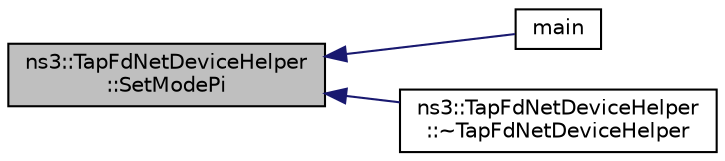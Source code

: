digraph "ns3::TapFdNetDeviceHelper::SetModePi"
{
  edge [fontname="Helvetica",fontsize="10",labelfontname="Helvetica",labelfontsize="10"];
  node [fontname="Helvetica",fontsize="10",shape=record];
  rankdir="LR";
  Node1 [label="ns3::TapFdNetDeviceHelper\l::SetModePi",height=0.2,width=0.4,color="black", fillcolor="grey75", style="filled", fontcolor="black"];
  Node1 -> Node2 [dir="back",color="midnightblue",fontsize="10",style="solid"];
  Node2 [label="main",height=0.2,width=0.4,color="black", fillcolor="white", style="filled",URL="$dc/d71/fd-tap-ping_8cc.html#a0ddf1224851353fc92bfbff6f499fa97"];
  Node1 -> Node3 [dir="back",color="midnightblue",fontsize="10",style="solid"];
  Node3 [label="ns3::TapFdNetDeviceHelper\l::~TapFdNetDeviceHelper",height=0.2,width=0.4,color="black", fillcolor="white", style="filled",URL="$d9/d94/classns3_1_1TapFdNetDeviceHelper.html#ad29875a77f9624528fb62f428b3c763b"];
}
